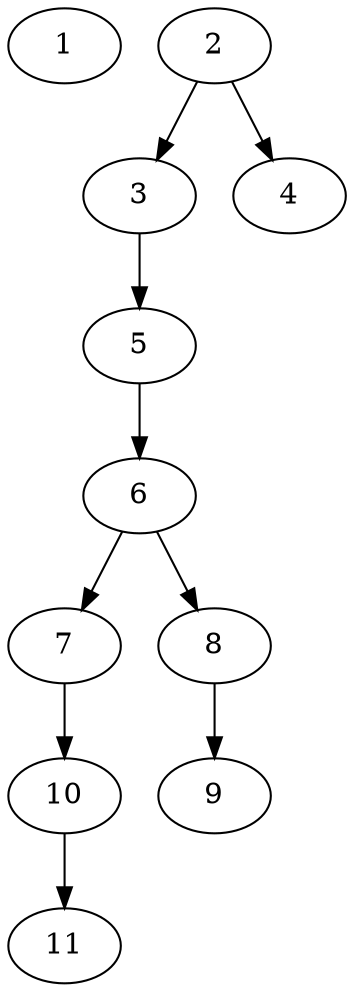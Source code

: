 // DAG (tier=1-easy, mode=data, n=11, ccr=0.346, fat=0.411, density=0.204, regular=0.697, jump=0.091, mindata=1048576, maxdata=8388608)
// DAG automatically generated by daggen at Sun Aug 24 16:33:33 2025
// /home/ermia/Project/Environments/daggen/bin/daggen --dot --ccr 0.346 --fat 0.411 --regular 0.697 --density 0.204 --jump 0.091 --mindata 1048576 --maxdata 8388608 -n 11 
digraph G {
  1 [size="39463975067022520", alpha="0.02", expect_size="19731987533511260"]
  2 [size="3487731775637914", alpha="0.18", expect_size="1743865887818957"]
  2 -> 3 [size ="280056060444672"]
  2 -> 4 [size ="280056060444672"]
  3 [size="24621446903579541504", alpha="0.17", expect_size="12310723451789770752"]
  3 -> 5 [size ="67706812366848"]
  4 [size="20275346201728740", alpha="0.11", expect_size="10137673100864370"]
  5 [size="356630019336256320", alpha="0.02", expect_size="178315009668128160"]
  5 -> 6 [size ="285608824012800"]
  6 [size="276061334898824960", alpha="0.01", expect_size="138030667449412480"]
  6 -> 7 [size ="134687901089792"]
  6 -> 8 [size ="134687901089792"]
  7 [size="110380172310816848", alpha="0.10", expect_size="55190086155408424"]
  7 -> 10 [size ="72754606899200"]
  8 [size="125222248304303488", alpha="0.09", expect_size="62611124152151744"]
  8 -> 9 [size ="94197365342208"]
  9 [size="434224581146836992000", alpha="0.11", expect_size="217112290573418496000"]
  10 [size="85567599997400736", alpha="0.16", expect_size="42783799998700368"]
  10 -> 11 [size ="206373178572800"]
  11 [size="266954637038246166528", alpha="0.12", expect_size="133477318519123083264"]
}